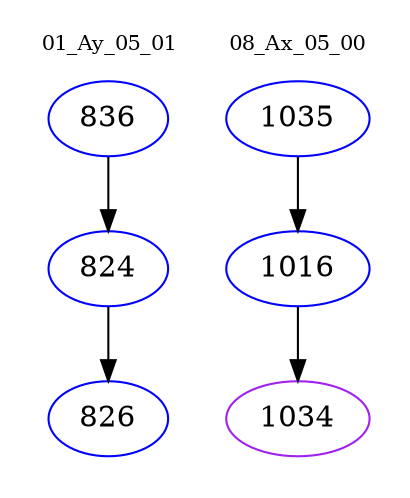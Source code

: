 digraph{
subgraph cluster_0 {
color = white
label = "01_Ay_05_01";
fontsize=10;
T0_836 [label="836", color="blue"]
T0_836 -> T0_824 [color="black"]
T0_824 [label="824", color="blue"]
T0_824 -> T0_826 [color="black"]
T0_826 [label="826", color="blue"]
}
subgraph cluster_1 {
color = white
label = "08_Ax_05_00";
fontsize=10;
T1_1035 [label="1035", color="blue"]
T1_1035 -> T1_1016 [color="black"]
T1_1016 [label="1016", color="blue"]
T1_1016 -> T1_1034 [color="black"]
T1_1034 [label="1034", color="purple"]
}
}
